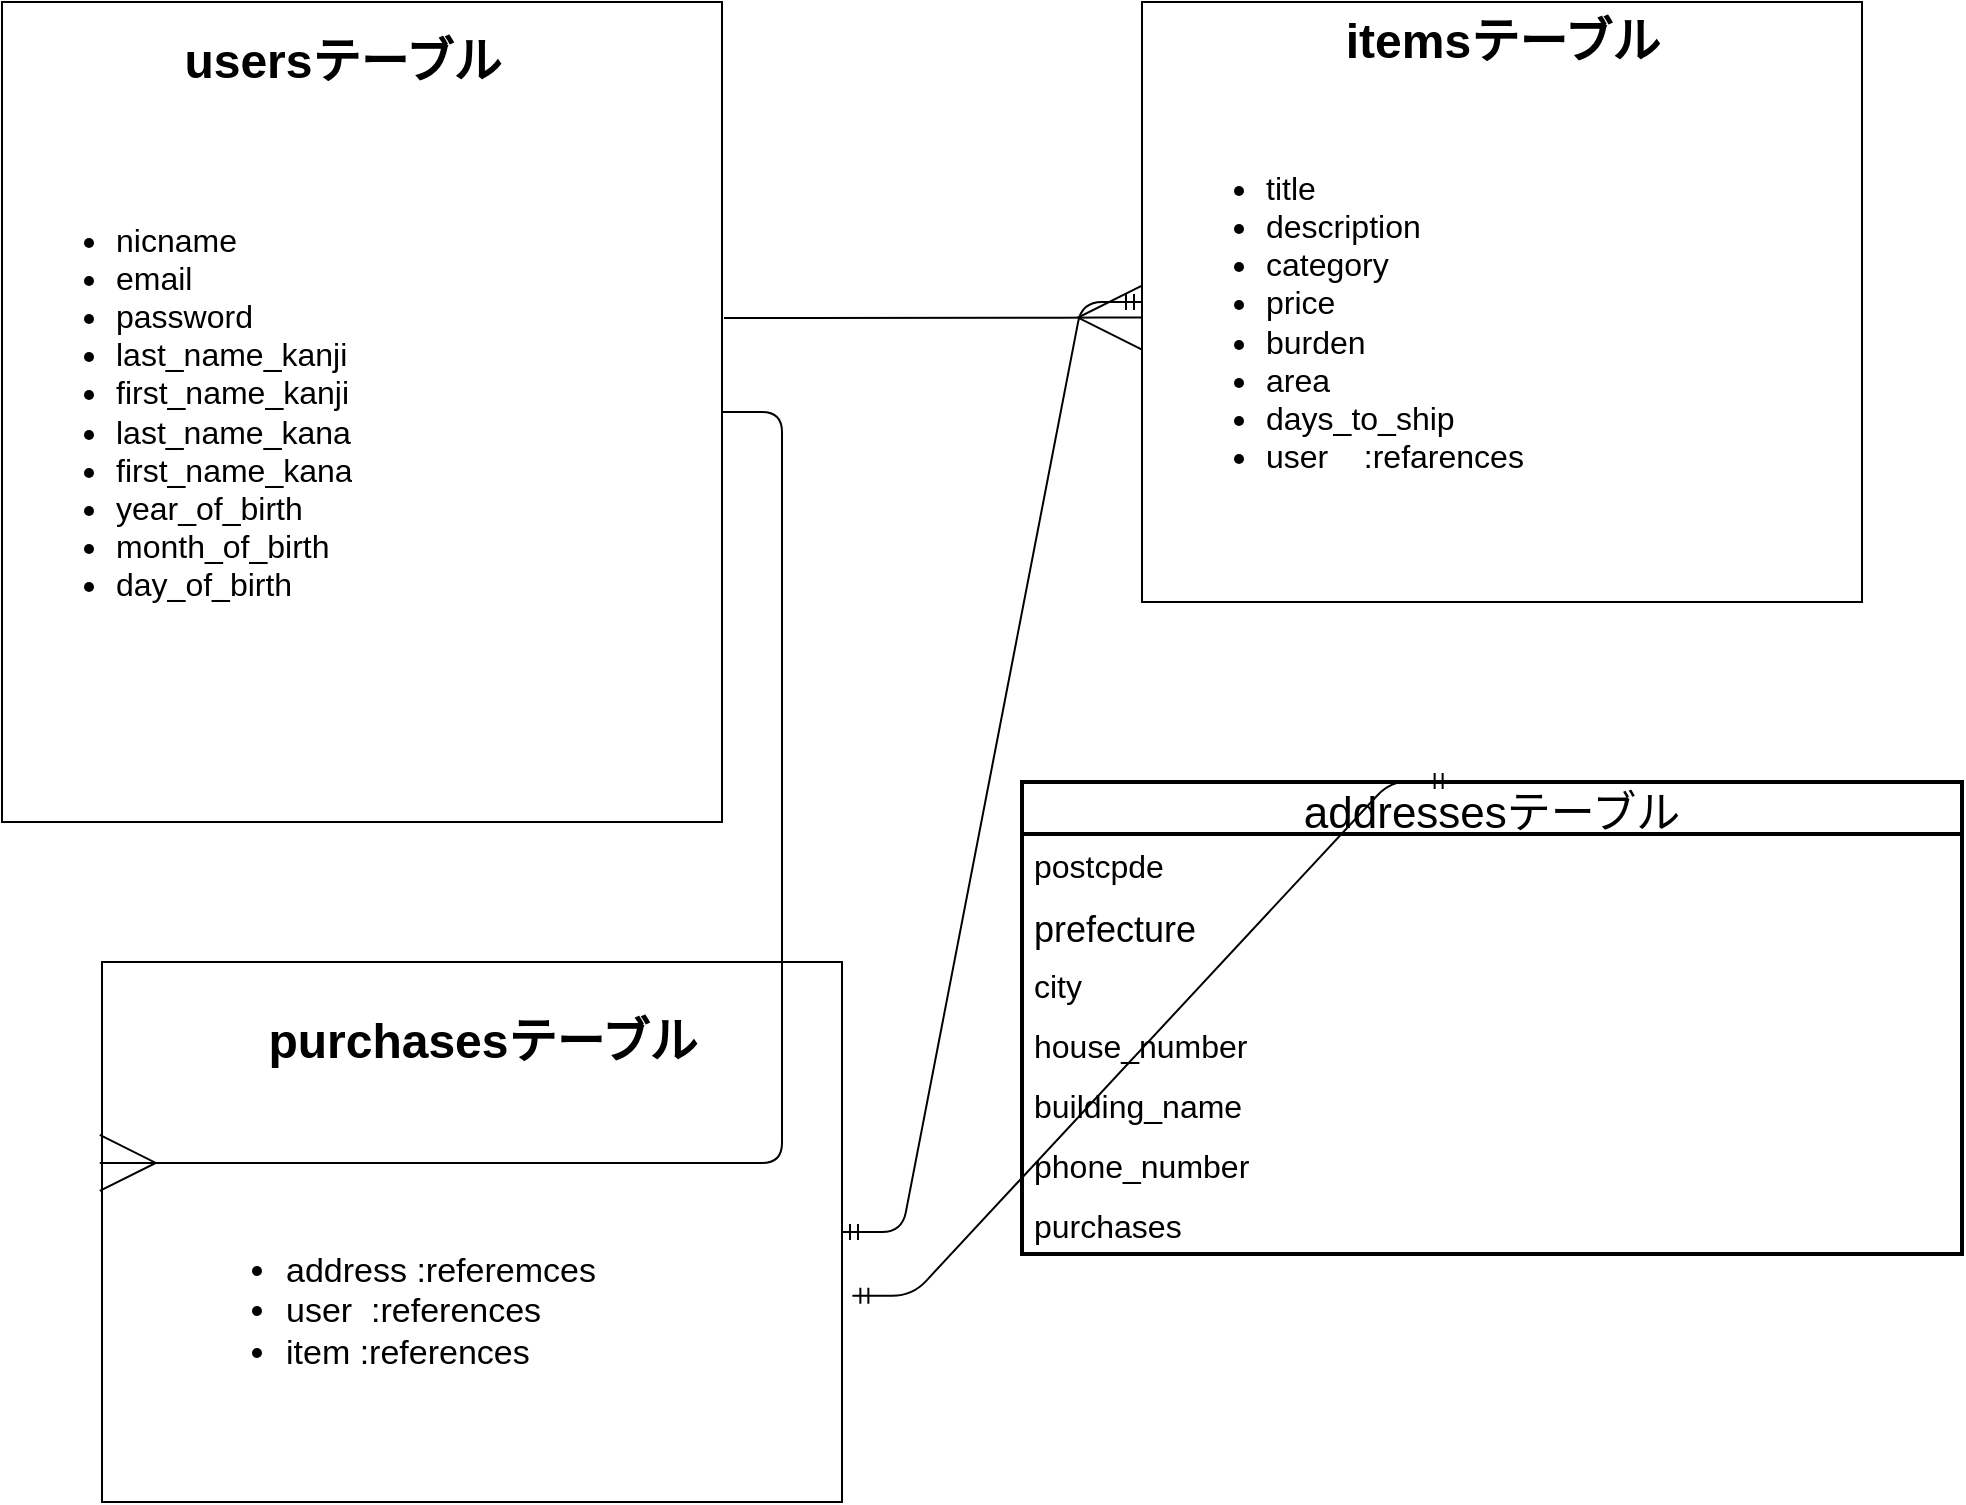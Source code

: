 <mxfile version="13.6.5">
    <diagram id="z1ifNuMAOmO8DxjEnN6p" name="ページ1">
        <mxGraphModel dx="1843" dy="859" grid="1" gridSize="10" guides="1" tooltips="1" connect="1" arrows="1" fold="1" page="1" pageScale="1" pageWidth="827" pageHeight="1169" math="0" shadow="0">
            <root>
                <mxCell id="0"/>
                <mxCell id="1" parent="0"/>
                <mxCell id="89" value="&lt;h2&gt;&lt;br&gt;&lt;/h2&gt;&lt;p&gt;&lt;br&gt;&lt;/p&gt;" style="rounded=0;whiteSpace=wrap;html=1;sketch=0;fillColor=none;" vertex="1" parent="1">
                    <mxGeometry width="360" height="410" as="geometry"/>
                </mxCell>
                <mxCell id="91" value="usersテーブル" style="text;strokeColor=none;fillColor=none;html=1;fontSize=24;fontStyle=1;verticalAlign=middle;align=center;rounded=0;sketch=0;" vertex="1" parent="1">
                    <mxGeometry x="120" y="10" width="100" height="40" as="geometry"/>
                </mxCell>
                <mxCell id="92" value="&lt;ul style=&quot;font-size: 16px&quot;&gt;&lt;li&gt;nicname&lt;/li&gt;&lt;li&gt;email&lt;/li&gt;&lt;li&gt;password&lt;/li&gt;&lt;li&gt;last_name_kanji&lt;/li&gt;&lt;li&gt;first_name_kanji&lt;/li&gt;&lt;li&gt;last_name_kana&lt;/li&gt;&lt;li&gt;first_name_kana&lt;/li&gt;&lt;li&gt;year_of_birth&lt;/li&gt;&lt;li&gt;month_of_birth&lt;/li&gt;&lt;li&gt;day_of_birth&lt;/li&gt;&lt;/ul&gt;" style="text;strokeColor=none;fillColor=none;html=1;whiteSpace=wrap;verticalAlign=middle;overflow=hidden;rounded=0;sketch=0;" vertex="1" parent="1">
                    <mxGeometry x="15" y="50" width="310" height="310" as="geometry"/>
                </mxCell>
                <mxCell id="95" value="" style="rounded=0;whiteSpace=wrap;html=1;sketch=0;fillColor=none;" vertex="1" parent="1">
                    <mxGeometry x="570" width="360" height="300" as="geometry"/>
                </mxCell>
                <mxCell id="96" value="itemsテーブル" style="text;strokeColor=none;fillColor=none;html=1;fontSize=24;fontStyle=1;verticalAlign=middle;align=center;rounded=0;sketch=0;" vertex="1" parent="1">
                    <mxGeometry x="700" width="100" height="40" as="geometry"/>
                </mxCell>
                <mxCell id="97" value="&lt;ul style=&quot;font-size: 16px&quot;&gt;&lt;li&gt;title&lt;/li&gt;&lt;li&gt;description&lt;/li&gt;&lt;li&gt;category&lt;/li&gt;&lt;li&gt;price&lt;/li&gt;&lt;li&gt;burden&lt;/li&gt;&lt;li&gt;area&lt;/li&gt;&lt;li&gt;days_to_ship&lt;/li&gt;&lt;li&gt;user&amp;nbsp; &amp;nbsp; :refarences&amp;nbsp;&amp;nbsp;&lt;/li&gt;&lt;/ul&gt;" style="text;strokeColor=none;fillColor=none;html=1;whiteSpace=wrap;verticalAlign=middle;overflow=hidden;rounded=0;sketch=0;" vertex="1" parent="1">
                    <mxGeometry x="590" y="50" width="320" height="220" as="geometry"/>
                </mxCell>
                <mxCell id="98" value="" style="rounded=0;whiteSpace=wrap;html=1;sketch=0;fillColor=none;" vertex="1" parent="1">
                    <mxGeometry x="50" y="480" width="370" height="270" as="geometry"/>
                </mxCell>
                <mxCell id="99" value="purchasesテーブル" style="text;strokeColor=none;fillColor=none;html=1;fontSize=24;fontStyle=1;verticalAlign=middle;align=center;rounded=0;sketch=0;" vertex="1" parent="1">
                    <mxGeometry x="190" y="500" width="100" height="40" as="geometry"/>
                </mxCell>
                <mxCell id="100" value="&lt;ul style=&quot;font-size: 17px&quot;&gt;&lt;li&gt;address :referemces&lt;/li&gt;&lt;li&gt;user&amp;nbsp; :references&lt;/li&gt;&lt;li&gt;item :references&lt;/li&gt;&lt;/ul&gt;" style="text;strokeColor=none;fillColor=none;html=1;whiteSpace=wrap;verticalAlign=middle;overflow=hidden;rounded=0;sketch=0;" vertex="1" parent="1">
                    <mxGeometry x="100" y="585" width="300" height="140" as="geometry"/>
                </mxCell>
                <mxCell id="103" value="" style="edgeStyle=entityRelationEdgeStyle;fontSize=12;html=1;endArrow=ERmany;entryX=0;entryY=0.526;entryDx=0;entryDy=0;entryPerimeter=0;strokeWidth=1;endSize=30;" edge="1" parent="1" target="95">
                    <mxGeometry width="100" height="100" relative="1" as="geometry">
                        <mxPoint x="361" y="158" as="sourcePoint"/>
                        <mxPoint x="540" y="150" as="targetPoint"/>
                    </mxGeometry>
                </mxCell>
                <mxCell id="115" value="" style="edgeStyle=entityRelationEdgeStyle;fontSize=12;html=1;endArrow=ERmany;strokeWidth=1;entryX=-0.003;entryY=0.372;entryDx=0;entryDy=0;entryPerimeter=0;endSize=26;" edge="1" parent="1" source="89" target="98">
                    <mxGeometry width="100" height="100" relative="1" as="geometry">
                        <mxPoint x="310" y="580" as="sourcePoint"/>
                        <mxPoint x="410" y="480" as="targetPoint"/>
                    </mxGeometry>
                </mxCell>
                <mxCell id="117" value="" style="edgeStyle=entityRelationEdgeStyle;fontSize=12;html=1;endArrow=ERmandOne;startArrow=ERmandOne;strokeWidth=1;" edge="1" parent="1" source="98" target="95">
                    <mxGeometry width="100" height="100" relative="1" as="geometry">
                        <mxPoint x="650" y="670" as="sourcePoint"/>
                        <mxPoint x="750" y="570" as="targetPoint"/>
                    </mxGeometry>
                </mxCell>
                <mxCell id="127" value="" style="edgeStyle=entityRelationEdgeStyle;fontSize=12;html=1;endArrow=ERmandOne;startArrow=ERmandOne;strokeWidth=1;entryX=0.456;entryY=-0.002;entryDx=0;entryDy=0;entryPerimeter=0;exitX=1.014;exitY=0.618;exitDx=0;exitDy=0;exitPerimeter=0;" edge="1" parent="1" source="98" target="118">
                    <mxGeometry width="100" height="100" relative="1" as="geometry">
                        <mxPoint x="650" y="740" as="sourcePoint"/>
                        <mxPoint x="840" y="600" as="targetPoint"/>
                    </mxGeometry>
                </mxCell>
                <mxCell id="118" value="addressesテーブル" style="swimlane;fontStyle=0;childLayout=stackLayout;horizontal=1;startSize=26;horizontalStack=0;resizeParent=1;resizeParentMax=0;resizeLast=0;collapsible=1;marginBottom=0;align=center;fontSize=22;rounded=0;sketch=0;fillColor=none;strokeWidth=2;" vertex="1" parent="1">
                    <mxGeometry x="510" y="390" width="470" height="236" as="geometry"/>
                </mxCell>
                <mxCell id="120" value="postcpde" style="text;strokeColor=none;fillColor=none;spacingLeft=4;spacingRight=4;overflow=hidden;rotatable=0;points=[[0,0.5],[1,0.5]];portConstraint=eastwest;fontSize=16;" vertex="1" parent="118">
                    <mxGeometry y="26" width="470" height="30" as="geometry"/>
                </mxCell>
                <mxCell id="121" value="prefecture" style="text;strokeColor=none;fillColor=none;spacingLeft=4;spacingRight=4;overflow=hidden;rotatable=0;points=[[0,0.5],[1,0.5]];portConstraint=eastwest;fontSize=18;" vertex="1" parent="118">
                    <mxGeometry y="56" width="470" height="30" as="geometry"/>
                </mxCell>
                <mxCell id="122" value="city" style="text;strokeColor=none;fillColor=none;spacingLeft=4;spacingRight=4;overflow=hidden;rotatable=0;points=[[0,0.5],[1,0.5]];portConstraint=eastwest;fontSize=16;" vertex="1" parent="118">
                    <mxGeometry y="86" width="470" height="30" as="geometry"/>
                </mxCell>
                <mxCell id="123" value="house_number" style="text;strokeColor=none;fillColor=none;spacingLeft=4;spacingRight=4;overflow=hidden;rotatable=0;points=[[0,0.5],[1,0.5]];portConstraint=eastwest;fontSize=16;" vertex="1" parent="118">
                    <mxGeometry y="116" width="470" height="30" as="geometry"/>
                </mxCell>
                <mxCell id="124" value="building_name" style="text;strokeColor=none;fillColor=none;spacingLeft=4;spacingRight=4;overflow=hidden;rotatable=0;points=[[0,0.5],[1,0.5]];portConstraint=eastwest;fontSize=16;" vertex="1" parent="118">
                    <mxGeometry y="146" width="470" height="30" as="geometry"/>
                </mxCell>
                <mxCell id="125" value="phone_number" style="text;strokeColor=none;fillColor=none;spacingLeft=4;spacingRight=4;overflow=hidden;rotatable=0;points=[[0,0.5],[1,0.5]];portConstraint=eastwest;fontSize=16;" vertex="1" parent="118">
                    <mxGeometry y="176" width="470" height="30" as="geometry"/>
                </mxCell>
                <mxCell id="126" value="purchases" style="text;strokeColor=none;fillColor=none;spacingLeft=4;spacingRight=4;overflow=hidden;rotatable=0;points=[[0,0.5],[1,0.5]];portConstraint=eastwest;fontSize=16;" vertex="1" parent="118">
                    <mxGeometry y="206" width="470" height="30" as="geometry"/>
                </mxCell>
            </root>
        </mxGraphModel>
    </diagram>
</mxfile>